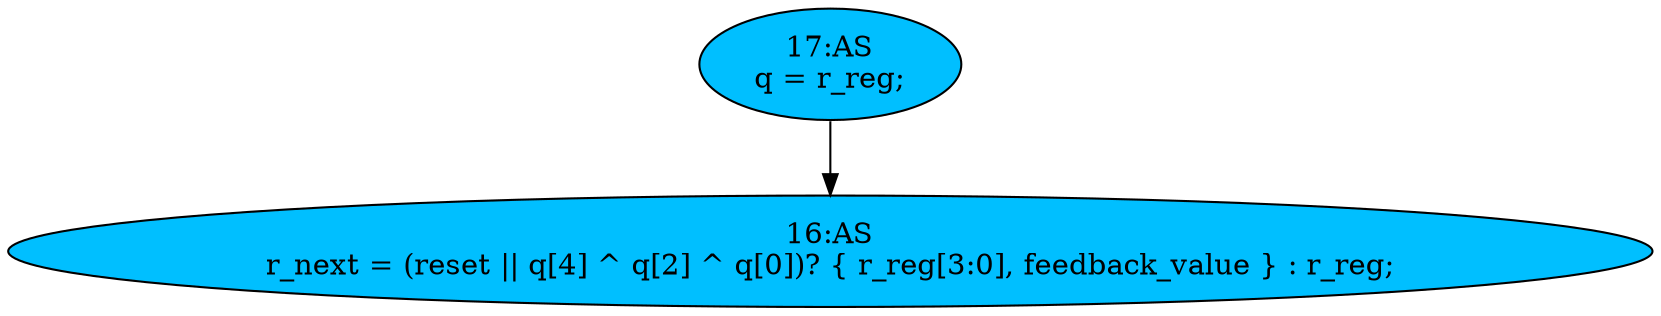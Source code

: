 strict digraph "compose( ,  )" {
	node [label="\N"];
	"16:AS"	[ast="<pyverilog.vparser.ast.Assign object at 0x7f9f503f1390>",
		def_var="['r_next']",
		fillcolor=deepskyblue,
		label="16:AS
r_next = (reset || q[4] ^ q[2] ^ q[0])? { r_reg[3:0], feedback_value } : r_reg;",
		statements="[]",
		style=filled,
		typ=Assign,
		use_var="['reset', 'q', 'q', 'q', 'r_reg', 'feedback_value', 'r_reg']"];
	"17:AS"	[ast="<pyverilog.vparser.ast.Assign object at 0x7f9f503fd610>",
		def_var="['q']",
		fillcolor=deepskyblue,
		label="17:AS
q = r_reg;",
		statements="[]",
		style=filled,
		typ=Assign,
		use_var="['r_reg']"];
	"17:AS" -> "16:AS";
}
